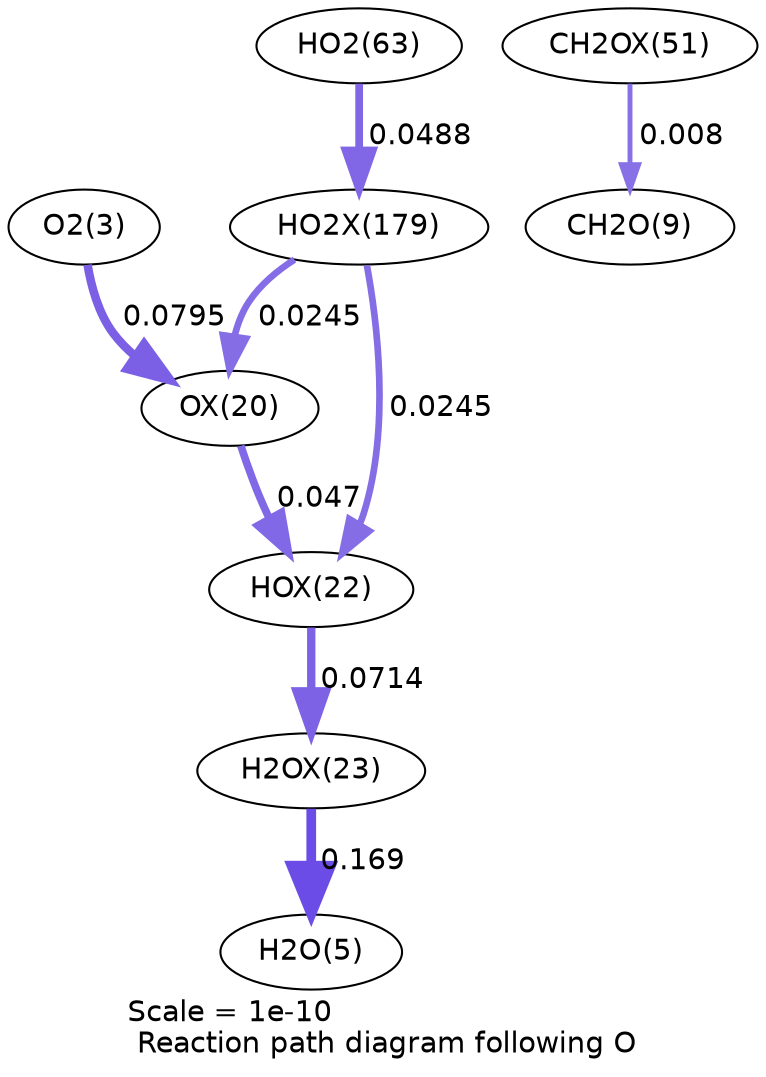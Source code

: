 digraph reaction_paths {
center=1;
s5 -> s59[fontname="Helvetica", penwidth=4.09, arrowsize=2.04, color="0.7, 0.579, 0.9"
, label=" 0.0795"];
s59 -> s61[fontname="Helvetica", penwidth=3.69, arrowsize=1.85, color="0.7, 0.547, 0.9"
, label=" 0.047"];
s78 -> s59[fontname="Helvetica", penwidth=3.2, arrowsize=1.6, color="0.7, 0.525, 0.9"
, label=" 0.0245"];
s61 -> s62[fontname="Helvetica", penwidth=4.01, arrowsize=2, color="0.7, 0.571, 0.9"
, label=" 0.0714"];
s78 -> s61[fontname="Helvetica", penwidth=3.2, arrowsize=1.6, color="0.7, 0.525, 0.9"
, label=" 0.0245"];
s62 -> s7[fontname="Helvetica", penwidth=4.66, arrowsize=2.33, color="0.7, 0.669, 0.9"
, label=" 0.169"];
s73 -> s11[fontname="Helvetica", penwidth=2.35, arrowsize=1.18, color="0.7, 0.508, 0.9"
, label=" 0.008"];
s28 -> s78[fontname="Helvetica", penwidth=3.72, arrowsize=1.86, color="0.7, 0.549, 0.9"
, label=" 0.0488"];
s5 [ fontname="Helvetica", label="O2(3)"];
s7 [ fontname="Helvetica", label="H2O(5)"];
s11 [ fontname="Helvetica", label="CH2O(9)"];
s28 [ fontname="Helvetica", label="HO2(63)"];
s59 [ fontname="Helvetica", label="OX(20)"];
s61 [ fontname="Helvetica", label="HOX(22)"];
s62 [ fontname="Helvetica", label="H2OX(23)"];
s73 [ fontname="Helvetica", label="CH2OX(51)"];
s78 [ fontname="Helvetica", label="HO2X(179)"];
 label = "Scale = 1e-10\l Reaction path diagram following O";
 fontname = "Helvetica";
}
